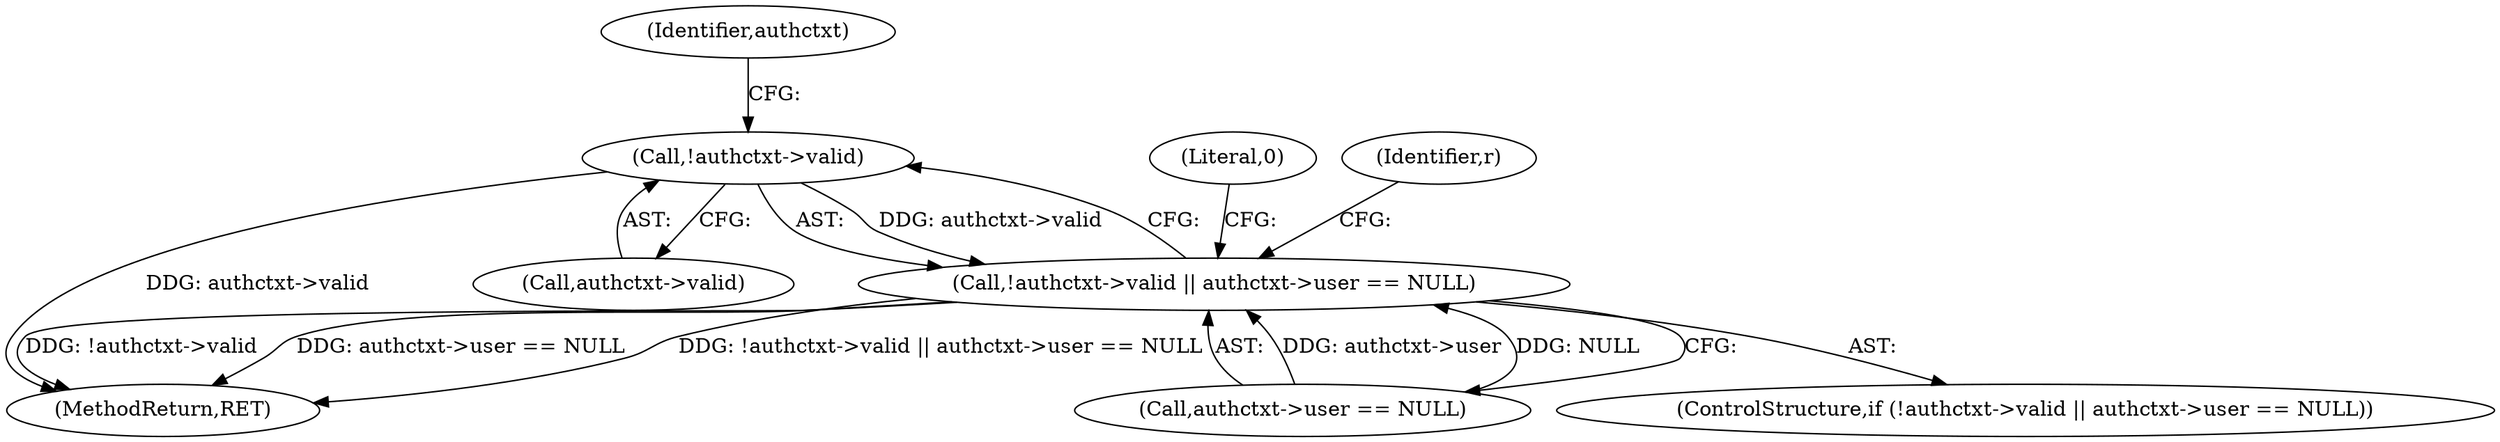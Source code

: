 digraph "0_src_779974d35b4859c07bc3cb8a12c74b43b0a7d1e0@pointer" {
"1000128" [label="(Call,!authctxt->valid)"];
"1000127" [label="(Call,!authctxt->valid || authctxt->user == NULL)"];
"1000129" [label="(Call,authctxt->valid)"];
"1000126" [label="(ControlStructure,if (!authctxt->valid || authctxt->user == NULL))"];
"1000330" [label="(MethodReturn,RET)"];
"1000134" [label="(Identifier,authctxt)"];
"1000128" [label="(Call,!authctxt->valid)"];
"1000138" [label="(Literal,0)"];
"1000127" [label="(Call,!authctxt->valid || authctxt->user == NULL)"];
"1000142" [label="(Identifier,r)"];
"1000132" [label="(Call,authctxt->user == NULL)"];
"1000128" -> "1000127"  [label="AST: "];
"1000128" -> "1000129"  [label="CFG: "];
"1000129" -> "1000128"  [label="AST: "];
"1000134" -> "1000128"  [label="CFG: "];
"1000127" -> "1000128"  [label="CFG: "];
"1000128" -> "1000330"  [label="DDG: authctxt->valid"];
"1000128" -> "1000127"  [label="DDG: authctxt->valid"];
"1000127" -> "1000126"  [label="AST: "];
"1000127" -> "1000132"  [label="CFG: "];
"1000132" -> "1000127"  [label="AST: "];
"1000138" -> "1000127"  [label="CFG: "];
"1000142" -> "1000127"  [label="CFG: "];
"1000127" -> "1000330"  [label="DDG: authctxt->user == NULL"];
"1000127" -> "1000330"  [label="DDG: !authctxt->valid || authctxt->user == NULL"];
"1000127" -> "1000330"  [label="DDG: !authctxt->valid"];
"1000132" -> "1000127"  [label="DDG: authctxt->user"];
"1000132" -> "1000127"  [label="DDG: NULL"];
}
